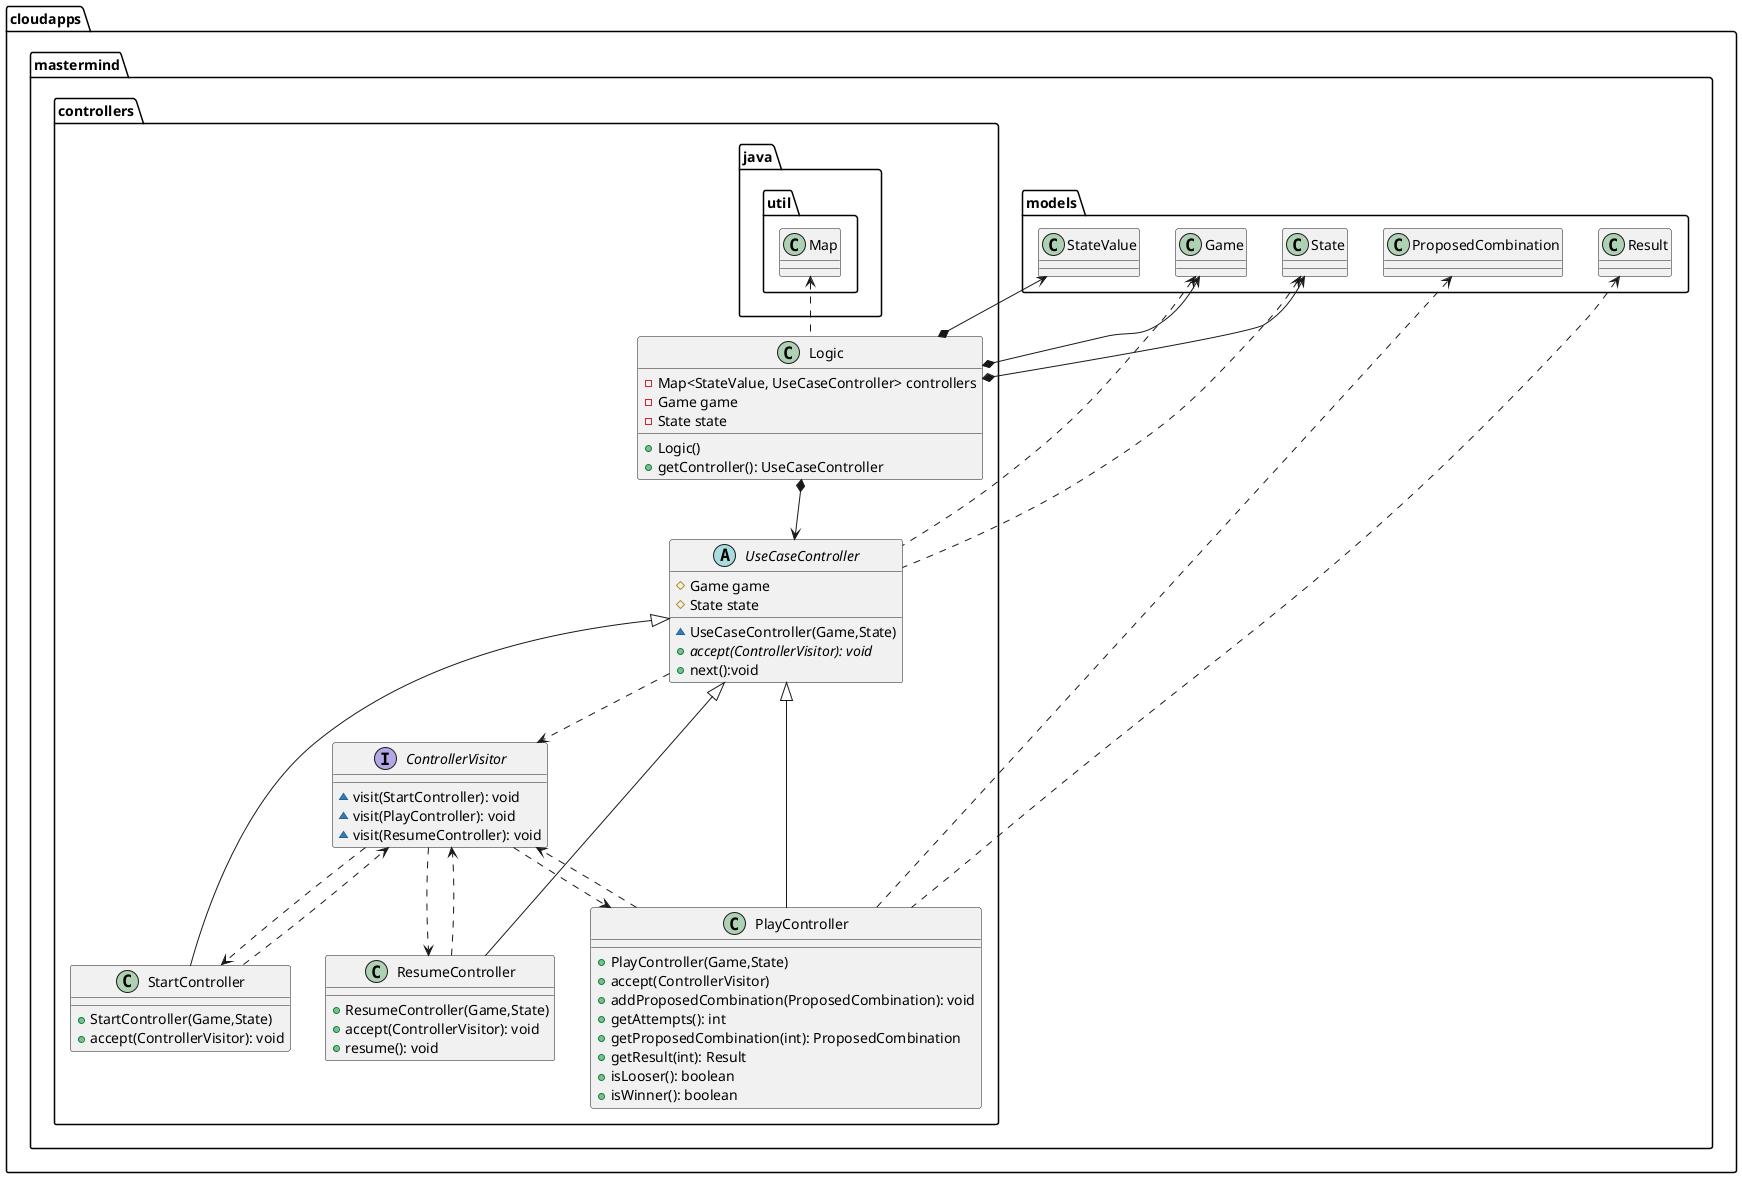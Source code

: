 @startuml Package **cloudapps.mastermind.controllers**

package "cloudapps.mastermind.controllers" {

  interface ControllerVisitor {
      ~visit(StartController): void
      ~visit(PlayController): void
      ~visit(ResumeController): void
  }

  class Logic {
    -Map<StateValue, UseCaseController> controllers
    -Game game
    -State state
    +Logic()
    +getController(): UseCaseController
  }

  class PlayController {
      +PlayController(Game,State)
      +accept(ControllerVisitor)
      +addProposedCombination(ProposedCombination): void
      +getAttempts(): int
      +getProposedCombination(int): ProposedCombination
      +getResult(int): Result
      +isLooser(): boolean
      +isWinner(): boolean
  }

  class ResumeController {
    +ResumeController(Game,State)
    +accept(ControllerVisitor): void
    +resume(): void
  }

  class StartController {
    +StartController(Game,State)
    +accept(ControllerVisitor): void
  }

  abstract UseCaseController {
     #Game game
     #State state
     ~UseCaseController(Game,State)
     +{abstract}accept(ControllerVisitor): void
     +next():void
  }

  ControllerVisitor ..> StartController
  ControllerVisitor ..> PlayController
  ControllerVisitor ..> ResumeController

  UseCaseController <|-- StartController
  UseCaseController <|-- PlayController
  UseCaseController <|-- ResumeController

  java.util.Map <.. Logic
  cloudapps.mastermind.models.Game <--* Logic
  cloudapps.mastermind.models.State <--* Logic
  cloudapps.mastermind.models.StateValue <--* Logic
  Logic *--> UseCaseController

  cloudapps.mastermind.models.ProposedCombination <.. PlayController
  cloudapps.mastermind.models.Result <.. PlayController

  PlayController ..> ControllerVisitor
  ResumeController ..> ControllerVisitor
  StartController ..> ControllerVisitor
  UseCaseController ..> ControllerVisitor

  cloudapps.mastermind.models.Game <.. UseCaseController
  cloudapps.mastermind.models.State <.. UseCaseController
}

@enduml
